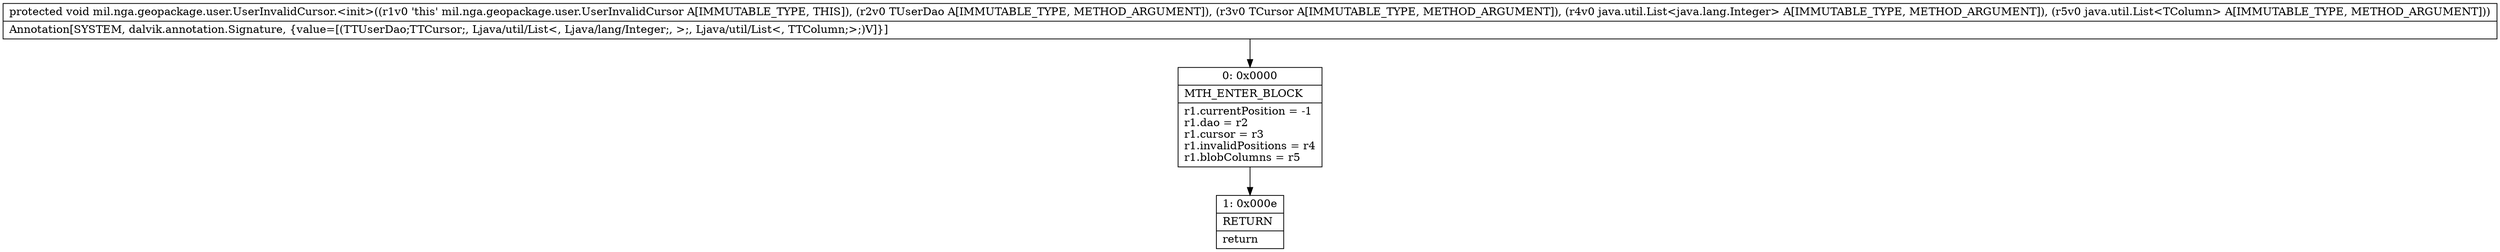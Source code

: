 digraph "CFG formil.nga.geopackage.user.UserInvalidCursor.\<init\>(Lmil\/nga\/geopackage\/user\/UserDao;Lmil\/nga\/geopackage\/user\/UserCursor;Ljava\/util\/List;Ljava\/util\/List;)V" {
Node_0 [shape=record,label="{0\:\ 0x0000|MTH_ENTER_BLOCK\l|r1.currentPosition = \-1\lr1.dao = r2\lr1.cursor = r3\lr1.invalidPositions = r4\lr1.blobColumns = r5\l}"];
Node_1 [shape=record,label="{1\:\ 0x000e|RETURN\l|return\l}"];
MethodNode[shape=record,label="{protected void mil.nga.geopackage.user.UserInvalidCursor.\<init\>((r1v0 'this' mil.nga.geopackage.user.UserInvalidCursor A[IMMUTABLE_TYPE, THIS]), (r2v0 TUserDao A[IMMUTABLE_TYPE, METHOD_ARGUMENT]), (r3v0 TCursor A[IMMUTABLE_TYPE, METHOD_ARGUMENT]), (r4v0 java.util.List\<java.lang.Integer\> A[IMMUTABLE_TYPE, METHOD_ARGUMENT]), (r5v0 java.util.List\<TColumn\> A[IMMUTABLE_TYPE, METHOD_ARGUMENT]))  | Annotation[SYSTEM, dalvik.annotation.Signature, \{value=[(TTUserDao;TTCursor;, Ljava\/util\/List\<, Ljava\/lang\/Integer;, \>;, Ljava\/util\/List\<, TTColumn;\>;)V]\}]\l}"];
MethodNode -> Node_0;
Node_0 -> Node_1;
}

